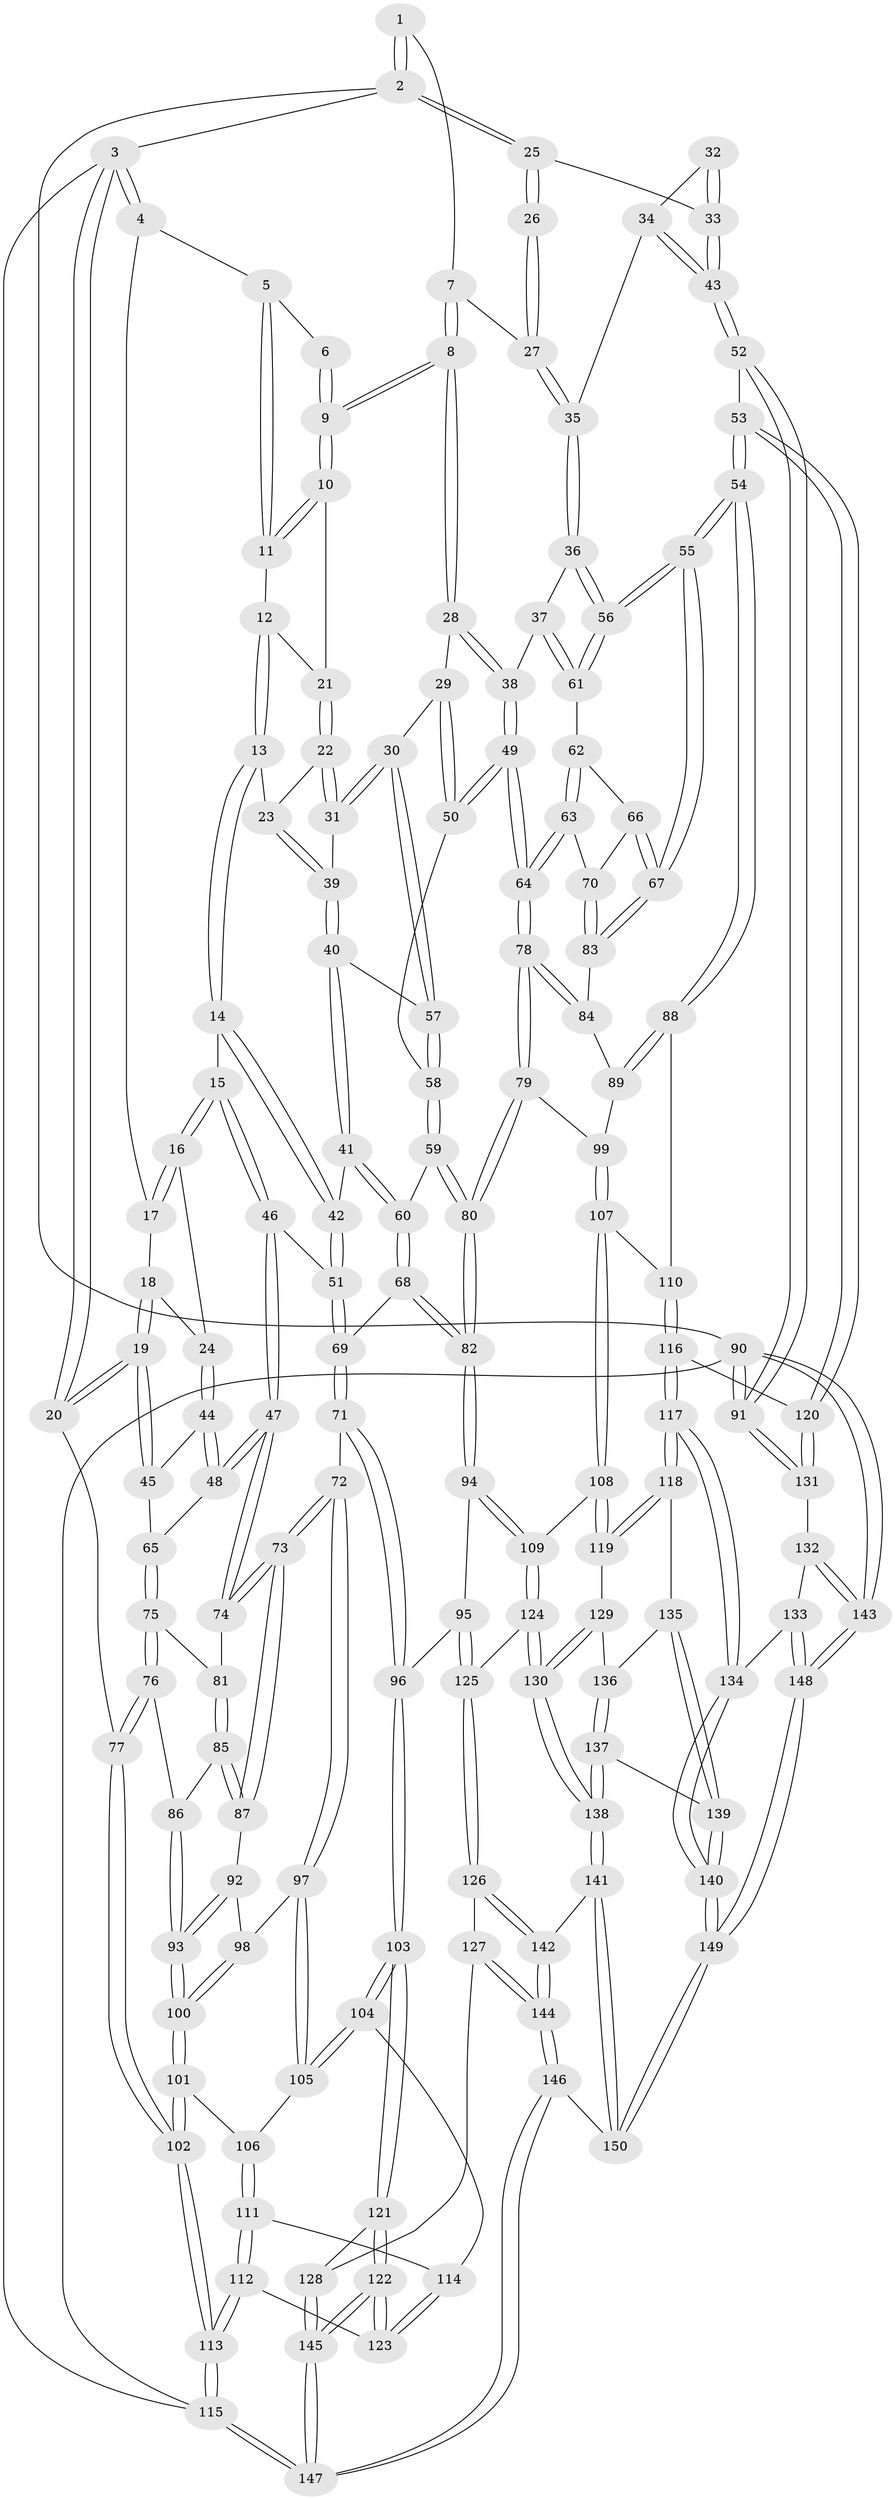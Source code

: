 // Generated by graph-tools (version 1.1) at 2025/50/03/09/25 03:50:57]
// undirected, 150 vertices, 372 edges
graph export_dot {
graph [start="1"]
  node [color=gray90,style=filled];
  1 [pos="+0.8025036190833439+0"];
  2 [pos="+1+0"];
  3 [pos="+0+0"];
  4 [pos="+0+0"];
  5 [pos="+0.4099797936720583+0"];
  6 [pos="+0.547862794853937+0"];
  7 [pos="+0.7963814318268814+0.10454389792372944"];
  8 [pos="+0.6467054374342532+0.1384440308748804"];
  9 [pos="+0.6221168504492283+0.11393436712138369"];
  10 [pos="+0.5951642345900238+0.11893077045878508"];
  11 [pos="+0.3889281107902726+0.06566662702493369"];
  12 [pos="+0.3799259212134366+0.09070872799614105"];
  13 [pos="+0.34994874847805924+0.1526328385276721"];
  14 [pos="+0.28264096038125475+0.18260968171630765"];
  15 [pos="+0.2729183445155978+0.18338787352499933"];
  16 [pos="+0.22571045983553864+0.16269142553435054"];
  17 [pos="+0.12731242555850383+0.007916729353933094"];
  18 [pos="+0.05063208599922145+0.17898215536114712"];
  19 [pos="+0+0.2608650711580763"];
  20 [pos="+0+0.26134284726285134"];
  21 [pos="+0.5292567162561705+0.14941907029490661"];
  22 [pos="+0.46016858986185044+0.1996691899446654"];
  23 [pos="+0.4106135493217644+0.19349451847902016"];
  24 [pos="+0.14597622546745218+0.2199478691334949"];
  25 [pos="+1+0"];
  26 [pos="+0.9023861560198911+0.10164817119708378"];
  27 [pos="+0.8321258366202788+0.1253181110259722"];
  28 [pos="+0.6441990102906362+0.17460243374459936"];
  29 [pos="+0.6354330028805565+0.18532927831625276"];
  30 [pos="+0.5472805565283492+0.27835014185457607"];
  31 [pos="+0.5034247123614848+0.2494135458335115"];
  32 [pos="+0.9638631295846761+0.20202394100185178"];
  33 [pos="+1+0.18522440005259969"];
  34 [pos="+0.9062403783014716+0.2284794034195179"];
  35 [pos="+0.8562860900894315+0.23242876817505476"];
  36 [pos="+0.8561406597525355+0.23300756416369844"];
  37 [pos="+0.7642779117652355+0.29711134626004876"];
  38 [pos="+0.7174986624123612+0.2900064195537931"];
  39 [pos="+0.42488746929707716+0.2953580366000796"];
  40 [pos="+0.42374918726157734+0.3039867353078539"];
  41 [pos="+0.4098971791724774+0.33501672336545285"];
  42 [pos="+0.35738711313005345+0.31645045746723355"];
  43 [pos="+1+0.3802997052275259"];
  44 [pos="+0.13554144304940002+0.23781994978943297"];
  45 [pos="+0.0063425144898704095+0.29063882626168536"];
  46 [pos="+0.2409269999604779+0.3079399476916515"];
  47 [pos="+0.1657570810882018+0.3695798405341003"];
  48 [pos="+0.15107388278140552+0.3609128598540671"];
  49 [pos="+0.6538746979738479+0.3871559498080676"];
  50 [pos="+0.625912127224429+0.36705651832741243"];
  51 [pos="+0.30126068273308804+0.3641160316946881"];
  52 [pos="+1+0.5232766803932735"];
  53 [pos="+1+0.5264699676696265"];
  54 [pos="+1+0.5200728564231154"];
  55 [pos="+1+0.5185554257178119"];
  56 [pos="+0.9269669358884595+0.37158097028205805"];
  57 [pos="+0.5461709730041155+0.28825011978730253"];
  58 [pos="+0.549252944039763+0.3255135421126024"];
  59 [pos="+0.49907311252287095+0.37883178876591933"];
  60 [pos="+0.4269906698782915+0.37328126123613625"];
  61 [pos="+0.7806658109954755+0.3339873943772313"];
  62 [pos="+0.7807554023564349+0.34371888235241155"];
  63 [pos="+0.727681932423731+0.41183818965432034"];
  64 [pos="+0.659095196974187+0.41518944056685136"];
  65 [pos="+0.0906006943288848+0.35835367080105346"];
  66 [pos="+0.7948511675684281+0.37708915042587504"];
  67 [pos="+0.8671320748790486+0.45278359357250064"];
  68 [pos="+0.38796901431642733+0.43446203976848796"];
  69 [pos="+0.3050598652643479+0.456510661665531"];
  70 [pos="+0.7523087058604466+0.421048773279065"];
  71 [pos="+0.26882765864531766+0.49156771686674267"];
  72 [pos="+0.23624908410284554+0.48546044205231803"];
  73 [pos="+0.22162098351878187+0.47711425614614456"];
  74 [pos="+0.1840680855890162+0.42384977307811195"];
  75 [pos="+0.0590158431994317+0.4124044153084397"];
  76 [pos="+0+0.46216034337776085"];
  77 [pos="+0+0.46225356264638295"];
  78 [pos="+0.6347567080430694+0.492577203849457"];
  79 [pos="+0.6085798362066005+0.524188089651917"];
  80 [pos="+0.5650154078733843+0.5420968104293764"];
  81 [pos="+0.08621646277669699+0.45341752637622057"];
  82 [pos="+0.5244957321400022+0.5828562291650722"];
  83 [pos="+0.7857603598623274+0.4472117539930904"];
  84 [pos="+0.734140228795673+0.49794815548896315"];
  85 [pos="+0.07508356804995572+0.48707625037909064"];
  86 [pos="+0.05524698493808692+0.49977612231353663"];
  87 [pos="+0.1467202955105564+0.5075625936365165"];
  88 [pos="+0.9927678411235028+0.5456427005432852"];
  89 [pos="+0.7845579134882698+0.5348949655866543"];
  90 [pos="+1+1"];
  91 [pos="+1+0.9343131664942317"];
  92 [pos="+0.14554859586994226+0.5090735867252673"];
  93 [pos="+0.07184515797190844+0.5570542233879212"];
  94 [pos="+0.5159175479037035+0.6011364540315973"];
  95 [pos="+0.4333273173470657+0.653819363515938"];
  96 [pos="+0.3513496135280658+0.6610532431969764"];
  97 [pos="+0.16861257414211286+0.5941733185042218"];
  98 [pos="+0.12788050906844056+0.5652178837438122"];
  99 [pos="+0.7127586778858164+0.5990038780923354"];
  100 [pos="+0.06936683046560771+0.5819092249048037"];
  101 [pos="+0.057936069089082644+0.6060323643889184"];
  102 [pos="+0+0.5770219734356915"];
  103 [pos="+0.31178445384111686+0.7002837509326326"];
  104 [pos="+0.25755115821800806+0.6926092353710769"];
  105 [pos="+0.16605000722193627+0.6122887629516968"];
  106 [pos="+0.08622541054482558+0.6451912417735534"];
  107 [pos="+0.7544077633798073+0.6694947943314001"];
  108 [pos="+0.7100344362864288+0.7361568122185831"];
  109 [pos="+0.6245136812078163+0.7196446353578655"];
  110 [pos="+0.8660982339063809+0.6409792058811986"];
  111 [pos="+0.09008041580578517+0.7248703356088506"];
  112 [pos="+0.04669788500669815+0.7934316597874084"];
  113 [pos="+0+0.855193799910775"];
  114 [pos="+0.21230946876288156+0.7042970862358247"];
  115 [pos="+0+1"];
  116 [pos="+0.850969435454421+0.8014602002064501"];
  117 [pos="+0.8289517110234746+0.8150894493315916"];
  118 [pos="+0.7769646541332219+0.805936230616443"];
  119 [pos="+0.7101211653042937+0.7363857137153507"];
  120 [pos="+0.9257982101957383+0.8078191567048925"];
  121 [pos="+0.30966428322703093+0.7157650851590457"];
  122 [pos="+0.164050884398219+0.8804299301916847"];
  123 [pos="+0.13646571337865698+0.8579193687929746"];
  124 [pos="+0.569112341400482+0.8162493055431901"];
  125 [pos="+0.4932034515417906+0.818788007545969"];
  126 [pos="+0.47134209990089737+0.8568736717750031"];
  127 [pos="+0.3772650787422591+0.8746150998626043"];
  128 [pos="+0.35526765999681453+0.8686699697873028"];
  129 [pos="+0.6675457049067998+0.8341133818090857"];
  130 [pos="+0.6206362919309394+0.8789607242225441"];
  131 [pos="+0.9426528578125846+0.8402508078145259"];
  132 [pos="+0.9382577191079919+0.8553585879323002"];
  133 [pos="+0.9175130397983536+0.9063213580061967"];
  134 [pos="+0.8412627262130753+0.8834378832751125"];
  135 [pos="+0.7714498641383647+0.816660379566526"];
  136 [pos="+0.7088296911427299+0.8584878661921388"];
  137 [pos="+0.713848594293526+0.9186092067217537"];
  138 [pos="+0.6246308454138157+0.9311293333494042"];
  139 [pos="+0.7447982191652913+0.9239776703749868"];
  140 [pos="+0.7933553443713404+0.9666210199057267"];
  141 [pos="+0.6224142214055638+0.9348957791697456"];
  142 [pos="+0.5088821394405676+0.9398829868691964"];
  143 [pos="+1+1"];
  144 [pos="+0.4468261515131272+1"];
  145 [pos="+0.21040080902476302+1"];
  146 [pos="+0.40368742377655426+1"];
  147 [pos="+0.18161948428135302+1"];
  148 [pos="+1+1"];
  149 [pos="+0.9003433475979709+1"];
  150 [pos="+0.6725620020269979+1"];
  1 -- 2;
  1 -- 2;
  1 -- 7;
  2 -- 3;
  2 -- 25;
  2 -- 25;
  2 -- 90;
  3 -- 4;
  3 -- 4;
  3 -- 20;
  3 -- 20;
  3 -- 115;
  4 -- 5;
  4 -- 17;
  5 -- 6;
  5 -- 11;
  5 -- 11;
  6 -- 9;
  6 -- 9;
  7 -- 8;
  7 -- 8;
  7 -- 27;
  8 -- 9;
  8 -- 9;
  8 -- 28;
  8 -- 28;
  9 -- 10;
  9 -- 10;
  10 -- 11;
  10 -- 11;
  10 -- 21;
  11 -- 12;
  12 -- 13;
  12 -- 13;
  12 -- 21;
  13 -- 14;
  13 -- 14;
  13 -- 23;
  14 -- 15;
  14 -- 42;
  14 -- 42;
  15 -- 16;
  15 -- 16;
  15 -- 46;
  15 -- 46;
  16 -- 17;
  16 -- 17;
  16 -- 24;
  17 -- 18;
  18 -- 19;
  18 -- 19;
  18 -- 24;
  19 -- 20;
  19 -- 20;
  19 -- 45;
  19 -- 45;
  20 -- 77;
  21 -- 22;
  21 -- 22;
  22 -- 23;
  22 -- 31;
  22 -- 31;
  23 -- 39;
  23 -- 39;
  24 -- 44;
  24 -- 44;
  25 -- 26;
  25 -- 26;
  25 -- 33;
  26 -- 27;
  26 -- 27;
  27 -- 35;
  27 -- 35;
  28 -- 29;
  28 -- 38;
  28 -- 38;
  29 -- 30;
  29 -- 50;
  29 -- 50;
  30 -- 31;
  30 -- 31;
  30 -- 57;
  30 -- 57;
  31 -- 39;
  32 -- 33;
  32 -- 33;
  32 -- 34;
  33 -- 43;
  33 -- 43;
  34 -- 35;
  34 -- 43;
  34 -- 43;
  35 -- 36;
  35 -- 36;
  36 -- 37;
  36 -- 56;
  36 -- 56;
  37 -- 38;
  37 -- 61;
  37 -- 61;
  38 -- 49;
  38 -- 49;
  39 -- 40;
  39 -- 40;
  40 -- 41;
  40 -- 41;
  40 -- 57;
  41 -- 42;
  41 -- 60;
  41 -- 60;
  42 -- 51;
  42 -- 51;
  43 -- 52;
  43 -- 52;
  44 -- 45;
  44 -- 48;
  44 -- 48;
  45 -- 65;
  46 -- 47;
  46 -- 47;
  46 -- 51;
  47 -- 48;
  47 -- 48;
  47 -- 74;
  47 -- 74;
  48 -- 65;
  49 -- 50;
  49 -- 50;
  49 -- 64;
  49 -- 64;
  50 -- 58;
  51 -- 69;
  51 -- 69;
  52 -- 53;
  52 -- 91;
  52 -- 91;
  53 -- 54;
  53 -- 54;
  53 -- 120;
  53 -- 120;
  54 -- 55;
  54 -- 55;
  54 -- 88;
  54 -- 88;
  55 -- 56;
  55 -- 56;
  55 -- 67;
  55 -- 67;
  56 -- 61;
  56 -- 61;
  57 -- 58;
  57 -- 58;
  58 -- 59;
  58 -- 59;
  59 -- 60;
  59 -- 80;
  59 -- 80;
  60 -- 68;
  60 -- 68;
  61 -- 62;
  62 -- 63;
  62 -- 63;
  62 -- 66;
  63 -- 64;
  63 -- 64;
  63 -- 70;
  64 -- 78;
  64 -- 78;
  65 -- 75;
  65 -- 75;
  66 -- 67;
  66 -- 67;
  66 -- 70;
  67 -- 83;
  67 -- 83;
  68 -- 69;
  68 -- 82;
  68 -- 82;
  69 -- 71;
  69 -- 71;
  70 -- 83;
  70 -- 83;
  71 -- 72;
  71 -- 96;
  71 -- 96;
  72 -- 73;
  72 -- 73;
  72 -- 97;
  72 -- 97;
  73 -- 74;
  73 -- 74;
  73 -- 87;
  73 -- 87;
  74 -- 81;
  75 -- 76;
  75 -- 76;
  75 -- 81;
  76 -- 77;
  76 -- 77;
  76 -- 86;
  77 -- 102;
  77 -- 102;
  78 -- 79;
  78 -- 79;
  78 -- 84;
  78 -- 84;
  79 -- 80;
  79 -- 80;
  79 -- 99;
  80 -- 82;
  80 -- 82;
  81 -- 85;
  81 -- 85;
  82 -- 94;
  82 -- 94;
  83 -- 84;
  84 -- 89;
  85 -- 86;
  85 -- 87;
  85 -- 87;
  86 -- 93;
  86 -- 93;
  87 -- 92;
  88 -- 89;
  88 -- 89;
  88 -- 110;
  89 -- 99;
  90 -- 91;
  90 -- 91;
  90 -- 143;
  90 -- 143;
  90 -- 115;
  91 -- 131;
  91 -- 131;
  92 -- 93;
  92 -- 93;
  92 -- 98;
  93 -- 100;
  93 -- 100;
  94 -- 95;
  94 -- 109;
  94 -- 109;
  95 -- 96;
  95 -- 125;
  95 -- 125;
  96 -- 103;
  96 -- 103;
  97 -- 98;
  97 -- 105;
  97 -- 105;
  98 -- 100;
  98 -- 100;
  99 -- 107;
  99 -- 107;
  100 -- 101;
  100 -- 101;
  101 -- 102;
  101 -- 102;
  101 -- 106;
  102 -- 113;
  102 -- 113;
  103 -- 104;
  103 -- 104;
  103 -- 121;
  103 -- 121;
  104 -- 105;
  104 -- 105;
  104 -- 114;
  105 -- 106;
  106 -- 111;
  106 -- 111;
  107 -- 108;
  107 -- 108;
  107 -- 110;
  108 -- 109;
  108 -- 119;
  108 -- 119;
  109 -- 124;
  109 -- 124;
  110 -- 116;
  110 -- 116;
  111 -- 112;
  111 -- 112;
  111 -- 114;
  112 -- 113;
  112 -- 113;
  112 -- 123;
  113 -- 115;
  113 -- 115;
  114 -- 123;
  114 -- 123;
  115 -- 147;
  115 -- 147;
  116 -- 117;
  116 -- 117;
  116 -- 120;
  117 -- 118;
  117 -- 118;
  117 -- 134;
  117 -- 134;
  118 -- 119;
  118 -- 119;
  118 -- 135;
  119 -- 129;
  120 -- 131;
  120 -- 131;
  121 -- 122;
  121 -- 122;
  121 -- 128;
  122 -- 123;
  122 -- 123;
  122 -- 145;
  122 -- 145;
  124 -- 125;
  124 -- 130;
  124 -- 130;
  125 -- 126;
  125 -- 126;
  126 -- 127;
  126 -- 142;
  126 -- 142;
  127 -- 128;
  127 -- 144;
  127 -- 144;
  128 -- 145;
  128 -- 145;
  129 -- 130;
  129 -- 130;
  129 -- 136;
  130 -- 138;
  130 -- 138;
  131 -- 132;
  132 -- 133;
  132 -- 143;
  132 -- 143;
  133 -- 134;
  133 -- 148;
  133 -- 148;
  134 -- 140;
  134 -- 140;
  135 -- 136;
  135 -- 139;
  135 -- 139;
  136 -- 137;
  136 -- 137;
  137 -- 138;
  137 -- 138;
  137 -- 139;
  138 -- 141;
  138 -- 141;
  139 -- 140;
  139 -- 140;
  140 -- 149;
  140 -- 149;
  141 -- 142;
  141 -- 150;
  141 -- 150;
  142 -- 144;
  142 -- 144;
  143 -- 148;
  143 -- 148;
  144 -- 146;
  144 -- 146;
  145 -- 147;
  145 -- 147;
  146 -- 147;
  146 -- 147;
  146 -- 150;
  148 -- 149;
  148 -- 149;
  149 -- 150;
  149 -- 150;
}
